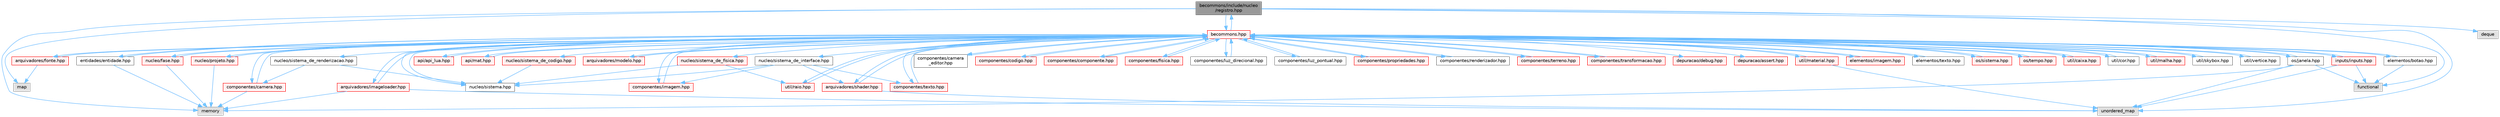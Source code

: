 digraph "becommons/include/nucleo/registro.hpp"
{
 // LATEX_PDF_SIZE
  bgcolor="transparent";
  edge [fontname=Helvetica,fontsize=10,labelfontname=Helvetica,labelfontsize=10];
  node [fontname=Helvetica,fontsize=10,shape=box,height=0.2,width=0.4];
  Node1 [id="Node000001",label="becommons/include/nucleo\l/registro.hpp",height=0.2,width=0.4,color="gray40", fillcolor="grey60", style="filled", fontcolor="black",tooltip="Inclusoes e definições relacionadas à registro."];
  Node1 -> Node2 [id="edge1_Node000001_Node000002",color="steelblue1",style="solid",tooltip=" "];
  Node2 [id="Node000002",label="unordered_map",height=0.2,width=0.4,color="grey60", fillcolor="#E0E0E0", style="filled",tooltip=" "];
  Node1 -> Node3 [id="edge2_Node000001_Node000003",color="steelblue1",style="solid",tooltip=" "];
  Node3 [id="Node000003",label="map",height=0.2,width=0.4,color="grey60", fillcolor="#E0E0E0", style="filled",tooltip=" "];
  Node1 -> Node4 [id="edge3_Node000001_Node000004",color="steelblue1",style="solid",tooltip=" "];
  Node4 [id="Node000004",label="deque",height=0.2,width=0.4,color="grey60", fillcolor="#E0E0E0", style="filled",tooltip=" "];
  Node1 -> Node5 [id="edge4_Node000001_Node000005",color="steelblue1",style="solid",tooltip=" "];
  Node5 [id="Node000005",label="memory",height=0.2,width=0.4,color="grey60", fillcolor="#E0E0E0", style="filled",tooltip=" "];
  Node1 -> Node6 [id="edge5_Node000001_Node000006",color="steelblue1",style="solid",tooltip=" "];
  Node6 [id="Node000006",label="functional",height=0.2,width=0.4,color="grey60", fillcolor="#E0E0E0", style="filled",tooltip=" "];
  Node1 -> Node7 [id="edge6_Node000001_Node000007",color="steelblue1",style="solid",tooltip=" "];
  Node7 [id="Node000007",label="becommons.hpp",height=0.2,width=0.4,color="red", fillcolor="#FFF0F0", style="filled",URL="$becommons_8hpp.html",tooltip=" "];
  Node7 -> Node8 [id="edge7_Node000007_Node000008",color="steelblue1",style="solid",tooltip=" "];
  Node8 [id="Node000008",label="api/api_lua.hpp",height=0.2,width=0.4,color="red", fillcolor="#FFF0F0", style="filled",URL="$api__lua_8hpp.html",tooltip="Gerencia a configuração do luabridge para api lua."];
  Node8 -> Node7 [id="edge8_Node000008_Node000007",color="steelblue1",style="solid",tooltip=" "];
  Node7 -> Node13 [id="edge9_Node000007_Node000013",color="steelblue1",style="solid",tooltip=" "];
  Node13 [id="Node000013",label="api/mat.hpp",height=0.2,width=0.4,color="red", fillcolor="#FFF0F0", style="filled",URL="$mat_8hpp.html",tooltip="Gerencia funçoes matemáticas."];
  Node13 -> Node7 [id="edge10_Node000013_Node000007",color="steelblue1",style="solid",tooltip=" "];
  Node7 -> Node16 [id="edge11_Node000007_Node000016",color="steelblue1",style="solid",tooltip=" "];
  Node16 [id="Node000016",label="arquivadores/fonte.hpp",height=0.2,width=0.4,color="red", fillcolor="#FFF0F0", style="filled",URL="$fonte_8hpp.html",tooltip="Define estruturas básicas para renderização de textos."];
  Node16 -> Node3 [id="edge12_Node000016_Node000003",color="steelblue1",style="solid",tooltip=" "];
  Node16 -> Node7 [id="edge13_Node000016_Node000007",color="steelblue1",style="solid",tooltip=" "];
  Node7 -> Node20 [id="edge14_Node000007_Node000020",color="steelblue1",style="solid",tooltip=" "];
  Node20 [id="Node000020",label="arquivadores/imageloader.hpp",height=0.2,width=0.4,color="red", fillcolor="#FFF0F0", style="filled",URL="$imageloader_8hpp.html",tooltip="Gerencia as imagems/texturas carregadas na engine."];
  Node20 -> Node2 [id="edge15_Node000020_Node000002",color="steelblue1",style="solid",tooltip=" "];
  Node20 -> Node5 [id="edge16_Node000020_Node000005",color="steelblue1",style="solid",tooltip=" "];
  Node20 -> Node7 [id="edge17_Node000020_Node000007",color="steelblue1",style="solid",tooltip=" "];
  Node7 -> Node24 [id="edge18_Node000007_Node000024",color="steelblue1",style="solid",tooltip=" "];
  Node24 [id="Node000024",label="arquivadores/modelo.hpp",height=0.2,width=0.4,color="red", fillcolor="#FFF0F0", style="filled",URL="$modelo_8hpp.html",tooltip="Carrega um modelo usando a biblioteca assimp com base em um diretório."];
  Node24 -> Node7 [id="edge19_Node000024_Node000007",color="steelblue1",style="solid",tooltip=" "];
  Node7 -> Node26 [id="edge20_Node000007_Node000026",color="steelblue1",style="solid",tooltip=" "];
  Node26 [id="Node000026",label="arquivadores/shader.hpp",height=0.2,width=0.4,color="red", fillcolor="#FFF0F0", style="filled",URL="$shader_8hpp.html",tooltip="Gerencia os shaders GLSL."];
  Node26 -> Node2 [id="edge21_Node000026_Node000002",color="steelblue1",style="solid",tooltip=" "];
  Node26 -> Node7 [id="edge22_Node000026_Node000007",color="steelblue1",style="solid",tooltip=" "];
  Node7 -> Node32 [id="edge23_Node000007_Node000032",color="steelblue1",style="solid",tooltip=" "];
  Node32 [id="Node000032",label="componentes/camera.hpp",height=0.2,width=0.4,color="red", fillcolor="#FFF0F0", style="filled",URL="$camera_8hpp.html",tooltip="Estrutura básica de câmera."];
  Node32 -> Node5 [id="edge24_Node000032_Node000005",color="steelblue1",style="solid",tooltip=" "];
  Node32 -> Node7 [id="edge25_Node000032_Node000007",color="steelblue1",style="solid",tooltip=" "];
  Node7 -> Node35 [id="edge26_Node000007_Node000035",color="steelblue1",style="solid",tooltip=" "];
  Node35 [id="Node000035",label="componentes/camera\l_editor.hpp",height=0.2,width=0.4,color="grey40", fillcolor="white", style="filled",URL="$camera__editor_8hpp.html",tooltip=" "];
  Node35 -> Node7 [id="edge27_Node000035_Node000007",color="steelblue1",style="solid",tooltip=" "];
  Node7 -> Node36 [id="edge28_Node000007_Node000036",color="steelblue1",style="solid",tooltip=" "];
  Node36 [id="Node000036",label="componentes/codigo.hpp",height=0.2,width=0.4,color="red", fillcolor="#FFF0F0", style="filled",URL="$codigo_8hpp.html",tooltip="Componente de código para entidades ECS."];
  Node36 -> Node7 [id="edge29_Node000036_Node000007",color="steelblue1",style="solid",tooltip=" "];
  Node7 -> Node38 [id="edge30_Node000007_Node000038",color="steelblue1",style="solid",tooltip=" "];
  Node38 [id="Node000038",label="componentes/componente.hpp",height=0.2,width=0.4,color="red", fillcolor="#FFF0F0", style="filled",URL="$componente_8hpp.html",tooltip="Estrutura base para componetes."];
  Node38 -> Node7 [id="edge31_Node000038_Node000007",color="steelblue1",style="solid",tooltip=" "];
  Node7 -> Node43 [id="edge32_Node000007_Node000043",color="steelblue1",style="solid",tooltip=" "];
  Node43 [id="Node000043",label="componentes/fisica.hpp",height=0.2,width=0.4,color="red", fillcolor="#FFF0F0", style="filled",URL="$fisica_8hpp.html",tooltip="Componente de física para entidades ECS."];
  Node43 -> Node7 [id="edge33_Node000043_Node000007",color="steelblue1",style="solid",tooltip=" "];
  Node7 -> Node44 [id="edge34_Node000007_Node000044",color="steelblue1",style="solid",tooltip=" "];
  Node44 [id="Node000044",label="componentes/imagem.hpp",height=0.2,width=0.4,color="red", fillcolor="#FFF0F0", style="filled",URL="$componentes_2imagem_8hpp.html",tooltip=" "];
  Node44 -> Node7 [id="edge35_Node000044_Node000007",color="steelblue1",style="solid",tooltip=" "];
  Node7 -> Node45 [id="edge36_Node000007_Node000045",color="steelblue1",style="solid",tooltip=" "];
  Node45 [id="Node000045",label="componentes/luz_direcional.hpp",height=0.2,width=0.4,color="grey40", fillcolor="white", style="filled",URL="$luz__direcional_8hpp.html",tooltip=" "];
  Node45 -> Node7 [id="edge37_Node000045_Node000007",color="steelblue1",style="solid",tooltip=" "];
  Node7 -> Node46 [id="edge38_Node000007_Node000046",color="steelblue1",style="solid",tooltip=" "];
  Node46 [id="Node000046",label="componentes/luz_pontual.hpp",height=0.2,width=0.4,color="grey40", fillcolor="white", style="filled",URL="$luz__pontual_8hpp.html",tooltip=" "];
  Node46 -> Node7 [id="edge39_Node000046_Node000007",color="steelblue1",style="solid",tooltip=" "];
  Node7 -> Node47 [id="edge40_Node000007_Node000047",color="steelblue1",style="solid",tooltip=" "];
  Node47 [id="Node000047",label="componentes/propriedades.hpp",height=0.2,width=0.4,color="red", fillcolor="#FFF0F0", style="filled",URL="$propriedades_8hpp.html",tooltip=" "];
  Node47 -> Node7 [id="edge41_Node000047_Node000007",color="steelblue1",style="solid",tooltip=" "];
  Node7 -> Node48 [id="edge42_Node000007_Node000048",color="steelblue1",style="solid",tooltip=" "];
  Node48 [id="Node000048",label="componentes/renderizador.hpp",height=0.2,width=0.4,color="grey40", fillcolor="white", style="filled",URL="$renderizador_8hpp.html",tooltip=" "];
  Node48 -> Node7 [id="edge43_Node000048_Node000007",color="steelblue1",style="solid",tooltip=" "];
  Node7 -> Node49 [id="edge44_Node000007_Node000049",color="steelblue1",style="solid",tooltip=" "];
  Node49 [id="Node000049",label="componentes/terreno.hpp",height=0.2,width=0.4,color="red", fillcolor="#FFF0F0", style="filled",URL="$terreno_8hpp.html",tooltip=" "];
  Node49 -> Node7 [id="edge45_Node000049_Node000007",color="steelblue1",style="solid",tooltip=" "];
  Node7 -> Node50 [id="edge46_Node000007_Node000050",color="steelblue1",style="solid",tooltip=" "];
  Node50 [id="Node000050",label="componentes/texto.hpp",height=0.2,width=0.4,color="red", fillcolor="#FFF0F0", style="filled",URL="$componentes_2texto_8hpp.html",tooltip=" "];
  Node50 -> Node7 [id="edge47_Node000050_Node000007",color="steelblue1",style="solid",tooltip=" "];
  Node7 -> Node51 [id="edge48_Node000007_Node000051",color="steelblue1",style="solid",tooltip=" "];
  Node51 [id="Node000051",label="componentes/transformacao.hpp",height=0.2,width=0.4,color="red", fillcolor="#FFF0F0", style="filled",URL="$transformacao_8hpp.html",tooltip="Calcula a mtriz de modelo para um objeto 3d qualquer."];
  Node51 -> Node7 [id="edge49_Node000051_Node000007",color="steelblue1",style="solid",tooltip=" "];
  Node7 -> Node55 [id="edge50_Node000007_Node000055",color="steelblue1",style="solid",tooltip=" "];
  Node55 [id="Node000055",label="depuracao/debug.hpp",height=0.2,width=0.4,color="red", fillcolor="#FFF0F0", style="filled",URL="$debug_8hpp.html",tooltip=" "];
  Node7 -> Node56 [id="edge51_Node000007_Node000056",color="steelblue1",style="solid",tooltip=" "];
  Node56 [id="Node000056",label="depuracao/assert.hpp",height=0.2,width=0.4,color="red", fillcolor="#FFF0F0", style="filled",URL="$assert_8hpp.html",tooltip=" "];
  Node7 -> Node59 [id="edge52_Node000007_Node000059",color="steelblue1",style="solid",tooltip=" "];
  Node59 [id="Node000059",label="elementos/botao.hpp",height=0.2,width=0.4,color="grey40", fillcolor="white", style="filled",URL="$botao_8hpp.html",tooltip=" "];
  Node59 -> Node6 [id="edge53_Node000059_Node000006",color="steelblue1",style="solid",tooltip=" "];
  Node59 -> Node7 [id="edge54_Node000059_Node000007",color="steelblue1",style="solid",tooltip=" "];
  Node7 -> Node60 [id="edge55_Node000007_Node000060",color="steelblue1",style="solid",tooltip=" "];
  Node60 [id="Node000060",label="elementos/imagem.hpp",height=0.2,width=0.4,color="red", fillcolor="#FFF0F0", style="filled",URL="$elementos_2imagem_8hpp.html",tooltip="Gerencia a configuração do luabridge para api lua."];
  Node60 -> Node7 [id="edge56_Node000060_Node000007",color="steelblue1",style="solid",tooltip=" "];
  Node7 -> Node61 [id="edge57_Node000007_Node000061",color="steelblue1",style="solid",tooltip=" "];
  Node61 [id="Node000061",label="elementos/texto.hpp",height=0.2,width=0.4,color="grey40", fillcolor="white", style="filled",URL="$elementos_2texto_8hpp.html",tooltip=" "];
  Node61 -> Node7 [id="edge58_Node000061_Node000007",color="steelblue1",style="solid",tooltip=" "];
  Node7 -> Node62 [id="edge59_Node000007_Node000062",color="steelblue1",style="solid",tooltip=" "];
  Node62 [id="Node000062",label="entidades/entidade.hpp",height=0.2,width=0.4,color="grey40", fillcolor="white", style="filled",URL="$entidade_8hpp.html",tooltip="Inclusoes e defini��es relacionadas � entidade."];
  Node62 -> Node5 [id="edge60_Node000062_Node000005",color="steelblue1",style="solid",tooltip=" "];
  Node62 -> Node7 [id="edge61_Node000062_Node000007",color="steelblue1",style="solid",tooltip=" "];
  Node7 -> Node63 [id="edge62_Node000007_Node000063",color="steelblue1",style="solid",tooltip=" "];
  Node63 [id="Node000063",label="inputs/inputs.hpp",height=0.2,width=0.4,color="red", fillcolor="#FFF0F0", style="filled",URL="$inputs_8hpp.html",tooltip=" "];
  Node63 -> Node2 [id="edge63_Node000063_Node000002",color="steelblue1",style="solid",tooltip=" "];
  Node63 -> Node6 [id="edge64_Node000063_Node000006",color="steelblue1",style="solid",tooltip=" "];
  Node63 -> Node7 [id="edge65_Node000063_Node000007",color="steelblue1",style="solid",tooltip=" "];
  Node7 -> Node64 [id="edge66_Node000007_Node000064",color="steelblue1",style="solid",tooltip=" "];
  Node64 [id="Node000064",label="nucleo/fase.hpp",height=0.2,width=0.4,color="red", fillcolor="#FFF0F0", style="filled",URL="$fase_8hpp.html",tooltip="Gerencia sistemas numa fase."];
  Node64 -> Node5 [id="edge67_Node000064_Node000005",color="steelblue1",style="solid",tooltip=" "];
  Node64 -> Node7 [id="edge68_Node000064_Node000007",color="steelblue1",style="solid",tooltip=" "];
  Node7 -> Node65 [id="edge69_Node000007_Node000065",color="steelblue1",style="solid",tooltip=" "];
  Node65 [id="Node000065",label="nucleo/projeto.hpp",height=0.2,width=0.4,color="red", fillcolor="#FFF0F0", style="filled",URL="$projeto_8hpp.html",tooltip="Gerencia configurações do projeto."];
  Node65 -> Node5 [id="edge70_Node000065_Node000005",color="steelblue1",style="solid",tooltip=" "];
  Node65 -> Node7 [id="edge71_Node000065_Node000007",color="steelblue1",style="solid",tooltip=" "];
  Node7 -> Node1 [id="edge72_Node000007_Node000001",color="steelblue1",style="solid",tooltip=" "];
  Node7 -> Node66 [id="edge73_Node000007_Node000066",color="steelblue1",style="solid",tooltip=" "];
  Node66 [id="Node000066",label="nucleo/sistema.hpp",height=0.2,width=0.4,color="grey40", fillcolor="white", style="filled",URL="$nucleo_2sistema_8hpp.html",tooltip=" "];
  Node66 -> Node7 [id="edge74_Node000066_Node000007",color="steelblue1",style="solid",tooltip=" "];
  Node7 -> Node67 [id="edge75_Node000007_Node000067",color="steelblue1",style="solid",tooltip=" "];
  Node67 [id="Node000067",label="nucleo/sistema_de_codigo.hpp",height=0.2,width=0.4,color="red", fillcolor="#FFF0F0", style="filled",URL="$sistema__de__codigo_8hpp.html",tooltip=" "];
  Node67 -> Node66 [id="edge76_Node000067_Node000066",color="steelblue1",style="solid",tooltip=" "];
  Node7 -> Node70 [id="edge77_Node000007_Node000070",color="steelblue1",style="solid",tooltip=" "];
  Node70 [id="Node000070",label="nucleo/sistema_de_fisica.hpp",height=0.2,width=0.4,color="red", fillcolor="#FFF0F0", style="filled",URL="$sistema__de__fisica_8hpp.html",tooltip="Gerencia a fisica de jogo com o bullet3."];
  Node70 -> Node66 [id="edge78_Node000070_Node000066",color="steelblue1",style="solid",tooltip=" "];
  Node70 -> Node71 [id="edge79_Node000070_Node000071",color="steelblue1",style="solid",tooltip=" "];
  Node71 [id="Node000071",label="util/raio.hpp",height=0.2,width=0.4,color="red", fillcolor="#FFF0F0", style="filled",URL="$raio_8hpp.html",tooltip=" "];
  Node71 -> Node7 [id="edge80_Node000071_Node000007",color="steelblue1",style="solid",tooltip=" "];
  Node7 -> Node72 [id="edge81_Node000007_Node000072",color="steelblue1",style="solid",tooltip=" "];
  Node72 [id="Node000072",label="nucleo/sistema_de_interface.hpp",height=0.2,width=0.4,color="grey40", fillcolor="white", style="filled",URL="$sistema__de__interface_8hpp.html",tooltip=" "];
  Node72 -> Node66 [id="edge82_Node000072_Node000066",color="steelblue1",style="solid",tooltip=" "];
  Node72 -> Node26 [id="edge83_Node000072_Node000026",color="steelblue1",style="solid",tooltip=" "];
  Node72 -> Node50 [id="edge84_Node000072_Node000050",color="steelblue1",style="solid",tooltip=" "];
  Node72 -> Node44 [id="edge85_Node000072_Node000044",color="steelblue1",style="solid",tooltip=" "];
  Node7 -> Node73 [id="edge86_Node000007_Node000073",color="steelblue1",style="solid",tooltip=" "];
  Node73 [id="Node000073",label="nucleo/sistema_de_renderizacao.hpp",height=0.2,width=0.4,color="grey40", fillcolor="white", style="filled",URL="$sistema__de__renderizacao_8hpp.html",tooltip="Gerencia a renderizacao."];
  Node73 -> Node66 [id="edge87_Node000073_Node000066",color="steelblue1",style="solid",tooltip=" "];
  Node73 -> Node32 [id="edge88_Node000073_Node000032",color="steelblue1",style="solid",tooltip=" "];
  Node7 -> Node74 [id="edge89_Node000007_Node000074",color="steelblue1",style="solid",tooltip=" "];
  Node74 [id="Node000074",label="os/janela.hpp",height=0.2,width=0.4,color="grey40", fillcolor="white", style="filled",URL="$janela_8hpp.html",tooltip="Inicia e gerencia janela glfw."];
  Node74 -> Node6 [id="edge90_Node000074_Node000006",color="steelblue1",style="solid",tooltip=" "];
  Node74 -> Node5 [id="edge91_Node000074_Node000005",color="steelblue1",style="solid",tooltip=" "];
  Node74 -> Node2 [id="edge92_Node000074_Node000002",color="steelblue1",style="solid",tooltip=" "];
  Node74 -> Node7 [id="edge93_Node000074_Node000007",color="steelblue1",style="solid",tooltip=" "];
  Node7 -> Node75 [id="edge94_Node000007_Node000075",color="steelblue1",style="solid",tooltip=" "];
  Node75 [id="Node000075",label="os/sistema.hpp",height=0.2,width=0.4,color="red", fillcolor="#FFF0F0", style="filled",URL="$os_2sistema_8hpp.html",tooltip="funçoes do sistema"];
  Node75 -> Node7 [id="edge95_Node000075_Node000007",color="steelblue1",style="solid",tooltip=" "];
  Node7 -> Node78 [id="edge96_Node000007_Node000078",color="steelblue1",style="solid",tooltip=" "];
  Node78 [id="Node000078",label="os/tempo.hpp",height=0.2,width=0.4,color="red", fillcolor="#FFF0F0", style="filled",URL="$tempo_8hpp.html",tooltip="Inicia e gerencia o tempo."];
  Node78 -> Node7 [id="edge97_Node000078_Node000007",color="steelblue1",style="solid",tooltip=" "];
  Node7 -> Node80 [id="edge98_Node000007_Node000080",color="steelblue1",style="solid",tooltip=" "];
  Node80 [id="Node000080",label="util/caixa.hpp",height=0.2,width=0.4,color="red", fillcolor="#FFF0F0", style="filled",URL="$caixa_8hpp.html",tooltip=" "];
  Node80 -> Node7 [id="edge99_Node000080_Node000007",color="steelblue1",style="solid",tooltip=" "];
  Node7 -> Node81 [id="edge100_Node000007_Node000081",color="steelblue1",style="solid",tooltip=" "];
  Node81 [id="Node000081",label="util/cor.hpp",height=0.2,width=0.4,color="grey40", fillcolor="white", style="filled",URL="$cor_8hpp.html",tooltip=" "];
  Node81 -> Node7 [id="edge101_Node000081_Node000007",color="steelblue1",style="solid",tooltip=" "];
  Node7 -> Node82 [id="edge102_Node000007_Node000082",color="steelblue1",style="solid",tooltip=" "];
  Node82 [id="Node000082",label="util/malha.hpp",height=0.2,width=0.4,color="red", fillcolor="#FFF0F0", style="filled",URL="$malha_8hpp.html",tooltip=" "];
  Node82 -> Node7 [id="edge103_Node000082_Node000007",color="steelblue1",style="solid",tooltip=" "];
  Node7 -> Node83 [id="edge104_Node000007_Node000083",color="steelblue1",style="solid",tooltip=" "];
  Node83 [id="Node000083",label="util/material.hpp",height=0.2,width=0.4,color="red", fillcolor="#FFF0F0", style="filled",URL="$material_8hpp.html",tooltip=" "];
  Node83 -> Node2 [id="edge105_Node000083_Node000002",color="steelblue1",style="solid",tooltip=" "];
  Node83 -> Node7 [id="edge106_Node000083_Node000007",color="steelblue1",style="solid",tooltip=" "];
  Node7 -> Node71 [id="edge107_Node000007_Node000071",color="steelblue1",style="solid",tooltip=" "];
  Node7 -> Node84 [id="edge108_Node000007_Node000084",color="steelblue1",style="solid",tooltip=" "];
  Node84 [id="Node000084",label="util/skybox.hpp",height=0.2,width=0.4,color="grey40", fillcolor="white", style="filled",URL="$skybox_8hpp.html",tooltip=" "];
  Node84 -> Node7 [id="edge109_Node000084_Node000007",color="steelblue1",style="solid",tooltip=" "];
  Node7 -> Node85 [id="edge110_Node000007_Node000085",color="steelblue1",style="solid",tooltip=" "];
  Node85 [id="Node000085",label="util/vertice.hpp",height=0.2,width=0.4,color="grey40", fillcolor="white", style="filled",URL="$vertice_8hpp.html",tooltip=" "];
  Node85 -> Node7 [id="edge111_Node000085_Node000007",color="steelblue1",style="solid",tooltip=" "];
}
